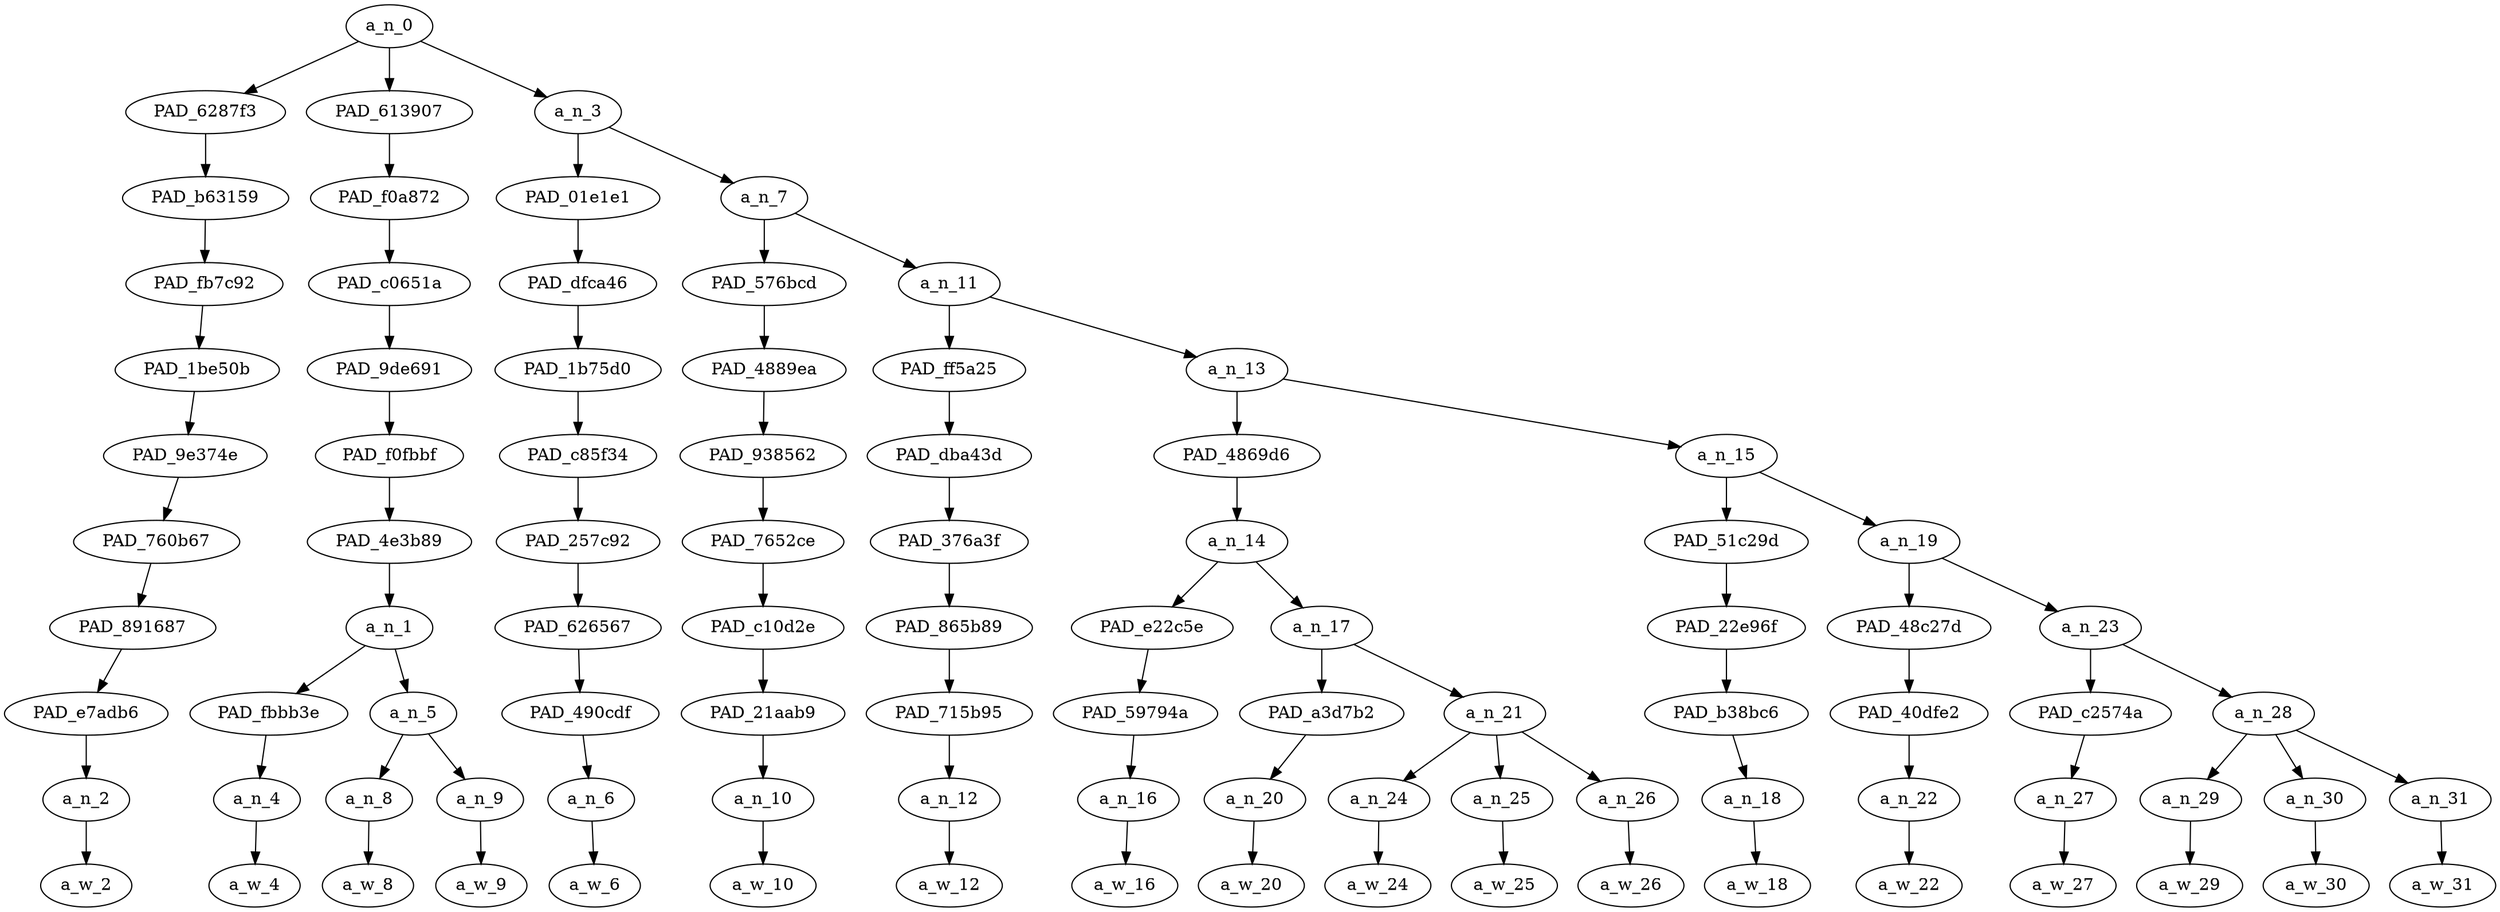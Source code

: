 strict digraph "" {
	a_n_0	[div_dir=-1,
		index=0,
		level=10,
		pos="3.0208333333333335,10!",
		text_span="[0, 1, 2, 3, 4, 5, 6, 7, 8, 9, 10, 11, 12, 13, 14, 15, 16, 17]",
		value=0.99999999];
	PAD_6287f3	[div_dir=1,
		index=1,
		level=9,
		pos="3.0,9!",
		text_span="[3]",
		value=0.02552408];
	a_n_0 -> PAD_6287f3;
	PAD_613907	[div_dir=-1,
		index=0,
		level=9,
		pos="0.75,9!",
		text_span="[0, 1, 2]",
		value=0.16745831];
	a_n_0 -> PAD_613907;
	a_n_3	[div_dir=1,
		index=2,
		level=9,
		pos="5.3125,9!",
		text_span="[4, 5, 6, 7, 8, 9, 10, 11, 12, 13, 14, 15, 16, 17]",
		value=0.80701516];
	a_n_0 -> a_n_3;
	PAD_b63159	[div_dir=1,
		index=1,
		level=8,
		pos="3.0,8!",
		text_span="[3]",
		value=0.02552408];
	PAD_6287f3 -> PAD_b63159;
	PAD_fb7c92	[div_dir=1,
		index=1,
		level=7,
		pos="3.0,7!",
		text_span="[3]",
		value=0.02552408];
	PAD_b63159 -> PAD_fb7c92;
	PAD_1be50b	[div_dir=1,
		index=1,
		level=6,
		pos="3.0,6!",
		text_span="[3]",
		value=0.02552408];
	PAD_fb7c92 -> PAD_1be50b;
	PAD_9e374e	[div_dir=1,
		index=1,
		level=5,
		pos="3.0,5!",
		text_span="[3]",
		value=0.02552408];
	PAD_1be50b -> PAD_9e374e;
	PAD_760b67	[div_dir=1,
		index=1,
		level=4,
		pos="3.0,4!",
		text_span="[3]",
		value=0.02552408];
	PAD_9e374e -> PAD_760b67;
	PAD_891687	[div_dir=1,
		index=1,
		level=3,
		pos="3.0,3!",
		text_span="[3]",
		value=0.02552408];
	PAD_760b67 -> PAD_891687;
	PAD_e7adb6	[div_dir=1,
		index=2,
		level=2,
		pos="3.0,2!",
		text_span="[3]",
		value=0.02552408];
	PAD_891687 -> PAD_e7adb6;
	a_n_2	[div_dir=1,
		index=3,
		level=1,
		pos="3.0,1!",
		text_span="[3]",
		value=0.02552408];
	PAD_e7adb6 -> a_n_2;
	a_w_2	[div_dir=0,
		index=3,
		level=0,
		pos="3,0!",
		text_span="[3]",
		value=and];
	a_n_2 -> a_w_2;
	PAD_f0a872	[div_dir=-1,
		index=0,
		level=8,
		pos="0.75,8!",
		text_span="[0, 1, 2]",
		value=0.16745831];
	PAD_613907 -> PAD_f0a872;
	PAD_c0651a	[div_dir=-1,
		index=0,
		level=7,
		pos="0.75,7!",
		text_span="[0, 1, 2]",
		value=0.16745831];
	PAD_f0a872 -> PAD_c0651a;
	PAD_9de691	[div_dir=-1,
		index=0,
		level=6,
		pos="0.75,6!",
		text_span="[0, 1, 2]",
		value=0.16745831];
	PAD_c0651a -> PAD_9de691;
	PAD_f0fbbf	[div_dir=-1,
		index=0,
		level=5,
		pos="0.75,5!",
		text_span="[0, 1, 2]",
		value=0.16745831];
	PAD_9de691 -> PAD_f0fbbf;
	PAD_4e3b89	[div_dir=-1,
		index=0,
		level=4,
		pos="0.75,4!",
		text_span="[0, 1, 2]",
		value=0.16745831];
	PAD_f0fbbf -> PAD_4e3b89;
	a_n_1	[div_dir=-1,
		index=0,
		level=3,
		pos="0.75,3!",
		text_span="[0, 1, 2]",
		value=0.16745831];
	PAD_4e3b89 -> a_n_1;
	PAD_fbbb3e	[div_dir=-1,
		index=0,
		level=2,
		pos="0.0,2!",
		text_span="[0]",
		value=0.03571885];
	a_n_1 -> PAD_fbbb3e;
	a_n_5	[div_dir=-1,
		index=1,
		level=2,
		pos="1.5,2!",
		text_span="[1, 2]",
		value=0.13158777];
	a_n_1 -> a_n_5;
	a_n_4	[div_dir=-1,
		index=0,
		level=1,
		pos="0.0,1!",
		text_span="[0]",
		value=0.03571885];
	PAD_fbbb3e -> a_n_4;
	a_w_4	[div_dir=0,
		index=0,
		level=0,
		pos="0,0!",
		text_span="[0]",
		value=me];
	a_n_4 -> a_w_4;
	a_n_8	[div_dir=-1,
		index=1,
		level=1,
		pos="1.0,1!",
		text_span="[1]",
		value=0.07000123];
	a_n_5 -> a_n_8;
	a_n_9	[div_dir=-1,
		index=2,
		level=1,
		pos="2.0,1!",
		text_span="[2]",
		value=0.06145996];
	a_n_5 -> a_n_9;
	a_w_8	[div_dir=0,
		index=1,
		level=0,
		pos="1,0!",
		text_span="[1]",
		value=confuses];
	a_n_8 -> a_w_8;
	a_w_9	[div_dir=0,
		index=2,
		level=0,
		pos="2,0!",
		text_span="[2]",
		value=theodore];
	a_n_9 -> a_w_9;
	PAD_01e1e1	[div_dir=-1,
		index=2,
		level=8,
		pos="4.0,8!",
		text_span="[4]",
		value=0.03002244];
	a_n_3 -> PAD_01e1e1;
	a_n_7	[div_dir=1,
		index=3,
		level=8,
		pos="6.625,8!",
		text_span="[5, 6, 7, 8, 9, 10, 11, 12, 13, 14, 15, 16, 17]",
		value=0.77694014];
	a_n_3 -> a_n_7;
	PAD_dfca46	[div_dir=-1,
		index=2,
		level=7,
		pos="4.0,7!",
		text_span="[4]",
		value=0.03002244];
	PAD_01e1e1 -> PAD_dfca46;
	PAD_1b75d0	[div_dir=-1,
		index=2,
		level=6,
		pos="4.0,6!",
		text_span="[4]",
		value=0.03002244];
	PAD_dfca46 -> PAD_1b75d0;
	PAD_c85f34	[div_dir=-1,
		index=2,
		level=5,
		pos="4.0,5!",
		text_span="[4]",
		value=0.03002244];
	PAD_1b75d0 -> PAD_c85f34;
	PAD_257c92	[div_dir=-1,
		index=2,
		level=4,
		pos="4.0,4!",
		text_span="[4]",
		value=0.03002244];
	PAD_c85f34 -> PAD_257c92;
	PAD_626567	[div_dir=-1,
		index=2,
		level=3,
		pos="4.0,3!",
		text_span="[4]",
		value=0.03002244];
	PAD_257c92 -> PAD_626567;
	PAD_490cdf	[div_dir=-1,
		index=3,
		level=2,
		pos="4.0,2!",
		text_span="[4]",
		value=0.03002244];
	PAD_626567 -> PAD_490cdf;
	a_n_6	[div_dir=-1,
		index=4,
		level=1,
		pos="4.0,1!",
		text_span="[4]",
		value=0.03002244];
	PAD_490cdf -> a_n_6;
	a_w_6	[div_dir=0,
		index=4,
		level=0,
		pos="4,0!",
		text_span="[4]",
		value=we];
	a_n_6 -> a_w_6;
	PAD_576bcd	[div_dir=-1,
		index=3,
		level=7,
		pos="5.0,7!",
		text_span="[5]",
		value=0.03558627];
	a_n_7 -> PAD_576bcd;
	a_n_11	[div_dir=1,
		index=4,
		level=7,
		pos="8.25,7!",
		text_span="[6, 7, 8, 9, 10, 11, 12, 13, 14, 15, 16, 17]",
		value=0.74125447];
	a_n_7 -> a_n_11;
	PAD_4889ea	[div_dir=-1,
		index=3,
		level=6,
		pos="5.0,6!",
		text_span="[5]",
		value=0.03558627];
	PAD_576bcd -> PAD_4889ea;
	PAD_938562	[div_dir=-1,
		index=3,
		level=5,
		pos="5.0,5!",
		text_span="[5]",
		value=0.03558627];
	PAD_4889ea -> PAD_938562;
	PAD_7652ce	[div_dir=-1,
		index=3,
		level=4,
		pos="5.0,4!",
		text_span="[5]",
		value=0.03558627];
	PAD_938562 -> PAD_7652ce;
	PAD_c10d2e	[div_dir=-1,
		index=3,
		level=3,
		pos="5.0,3!",
		text_span="[5]",
		value=0.03558627];
	PAD_7652ce -> PAD_c10d2e;
	PAD_21aab9	[div_dir=-1,
		index=4,
		level=2,
		pos="5.0,2!",
		text_span="[5]",
		value=0.03558627];
	PAD_c10d2e -> PAD_21aab9;
	a_n_10	[div_dir=-1,
		index=5,
		level=1,
		pos="5.0,1!",
		text_span="[5]",
		value=0.03558627];
	PAD_21aab9 -> a_n_10;
	a_w_10	[div_dir=0,
		index=5,
		level=0,
		pos="5,0!",
		text_span="[5]",
		value=might];
	a_n_10 -> a_w_10;
	PAD_ff5a25	[div_dir=-1,
		index=4,
		level=6,
		pos="6.0,6!",
		text_span="[6]",
		value=0.03783965];
	a_n_11 -> PAD_ff5a25;
	a_n_13	[div_dir=1,
		index=5,
		level=6,
		pos="10.5,6!",
		text_span="[7, 8, 9, 10, 11, 12, 13, 14, 15, 16, 17]",
		value=0.70329256];
	a_n_11 -> a_n_13;
	PAD_dba43d	[div_dir=-1,
		index=4,
		level=5,
		pos="6.0,5!",
		text_span="[6]",
		value=0.03783965];
	PAD_ff5a25 -> PAD_dba43d;
	PAD_376a3f	[div_dir=-1,
		index=4,
		level=4,
		pos="6.0,4!",
		text_span="[6]",
		value=0.03783965];
	PAD_dba43d -> PAD_376a3f;
	PAD_865b89	[div_dir=-1,
		index=4,
		level=3,
		pos="6.0,3!",
		text_span="[6]",
		value=0.03783965];
	PAD_376a3f -> PAD_865b89;
	PAD_715b95	[div_dir=-1,
		index=5,
		level=2,
		pos="6.0,2!",
		text_span="[6]",
		value=0.03783965];
	PAD_865b89 -> PAD_715b95;
	a_n_12	[div_dir=-1,
		index=6,
		level=1,
		pos="6.0,1!",
		text_span="[6]",
		value=0.03783965];
	PAD_715b95 -> a_n_12;
	a_w_12	[div_dir=0,
		index=6,
		level=0,
		pos="6,0!",
		text_span="[6]",
		value=watch];
	a_n_12 -> a_w_12;
	PAD_4869d6	[div_dir=1,
		index=5,
		level=5,
		pos="8.0,5!",
		text_span="[7, 8, 9, 10, 11]",
		value=0.39136259];
	a_n_13 -> PAD_4869d6;
	a_n_15	[div_dir=1,
		index=6,
		level=5,
		pos="13.0,5!",
		text_span="[12, 13, 14, 15, 16, 17]",
		value=0.31176243];
	a_n_13 -> a_n_15;
	a_n_14	[div_dir=1,
		index=5,
		level=4,
		pos="8.0,4!",
		text_span="[7, 8, 9, 10, 11]",
		value=0.39136259];
	PAD_4869d6 -> a_n_14;
	PAD_e22c5e	[div_dir=1,
		index=5,
		level=3,
		pos="7.0,3!",
		text_span="[7]",
		value=0.04912261];
	a_n_14 -> PAD_e22c5e;
	a_n_17	[div_dir=1,
		index=6,
		level=3,
		pos="9.0,3!",
		text_span="[8, 9, 10, 11]",
		value=0.34203950];
	a_n_14 -> a_n_17;
	PAD_59794a	[div_dir=1,
		index=6,
		level=2,
		pos="7.0,2!",
		text_span="[7]",
		value=0.04912261];
	PAD_e22c5e -> PAD_59794a;
	a_n_16	[div_dir=1,
		index=7,
		level=1,
		pos="7.0,1!",
		text_span="[7]",
		value=0.04912261];
	PAD_59794a -> a_n_16;
	a_w_16	[div_dir=0,
		index=7,
		level=0,
		pos="7,0!",
		text_span="[7]",
		value=game];
	a_n_16 -> a_w_16;
	PAD_a3d7b2	[div_dir=1,
		index=7,
		level=2,
		pos="8.0,2!",
		text_span="[8]",
		value=0.02982356];
	a_n_17 -> PAD_a3d7b2;
	a_n_21	[div_dir=1,
		index=8,
		level=2,
		pos="10.0,2!",
		text_span="[9, 10, 11]",
		value=0.31201710];
	a_n_17 -> a_n_21;
	a_n_20	[div_dir=1,
		index=8,
		level=1,
		pos="8.0,1!",
		text_span="[8]",
		value=0.02982356];
	PAD_a3d7b2 -> a_n_20;
	a_w_20	[div_dir=0,
		index=8,
		level=0,
		pos="8,0!",
		text_span="[8]",
		value=of];
	a_n_20 -> a_w_20;
	a_n_24	[div_dir=1,
		index=9,
		level=1,
		pos="9.0,1!",
		text_span="[9]",
		value=0.05312812];
	a_n_21 -> a_n_24;
	a_n_25	[div_dir=-1,
		index=10,
		level=1,
		pos="10.0,1!",
		text_span="[10]",
		value=0.16799264];
	a_n_21 -> a_n_25;
	a_n_26	[div_dir=1,
		index=11,
		level=1,
		pos="11.0,1!",
		text_span="[11]",
		value=0.09071789];
	a_n_21 -> a_n_26;
	a_w_24	[div_dir=0,
		index=9,
		level=0,
		pos="9,0!",
		text_span="[9]",
		value=his];
	a_n_24 -> a_w_24;
	a_w_25	[div_dir=0,
		index=10,
		level=0,
		pos="10,0!",
		text_span="[10]",
		value=muslim];
	a_n_25 -> a_w_25;
	a_w_26	[div_dir=0,
		index=11,
		level=0,
		pos="11,0!",
		text_span="[11]",
		value=ban];
	a_n_26 -> a_w_26;
	PAD_51c29d	[div_dir=-1,
		index=6,
		level=4,
		pos="12.0,4!",
		text_span="[12]",
		value=0.05314568];
	a_n_15 -> PAD_51c29d;
	a_n_19	[div_dir=1,
		index=7,
		level=4,
		pos="14.0,4!",
		text_span="[13, 14, 15, 16, 17]",
		value=0.25857293];
	a_n_15 -> a_n_19;
	PAD_22e96f	[div_dir=-1,
		index=7,
		level=3,
		pos="12.0,3!",
		text_span="[12]",
		value=0.05314568];
	PAD_51c29d -> PAD_22e96f;
	PAD_b38bc6	[div_dir=-1,
		index=9,
		level=2,
		pos="12.0,2!",
		text_span="[12]",
		value=0.05314568];
	PAD_22e96f -> PAD_b38bc6;
	a_n_18	[div_dir=-1,
		index=12,
		level=1,
		pos="12.0,1!",
		text_span="[12]",
		value=0.05314568];
	PAD_b38bc6 -> a_n_18;
	a_w_18	[div_dir=0,
		index=12,
		level=0,
		pos="12,0!",
		text_span="[12]",
		value=got];
	a_n_18 -> a_w_18;
	PAD_48c27d	[div_dir=1,
		index=8,
		level=3,
		pos="13.0,3!",
		text_span="[13]",
		value=0.06320612];
	a_n_19 -> PAD_48c27d;
	a_n_23	[div_dir=1,
		index=9,
		level=3,
		pos="15.0,3!",
		text_span="[14, 15, 16, 17]",
		value=0.19526560];
	a_n_19 -> a_n_23;
	PAD_40dfe2	[div_dir=1,
		index=10,
		level=2,
		pos="13.0,2!",
		text_span="[13]",
		value=0.06320612];
	PAD_48c27d -> PAD_40dfe2;
	a_n_22	[div_dir=1,
		index=13,
		level=1,
		pos="13.0,1!",
		text_span="[13]",
		value=0.06320612];
	PAD_40dfe2 -> a_n_22;
	a_w_22	[div_dir=0,
		index=13,
		level=0,
		pos="13,0!",
		text_span="[13]",
		value=blocked];
	a_n_22 -> a_w_22;
	PAD_c2574a	[div_dir=1,
		index=11,
		level=2,
		pos="14.0,2!",
		text_span="[14]",
		value=0.02837938];
	a_n_23 -> PAD_c2574a;
	a_n_28	[div_dir=1,
		index=12,
		level=2,
		pos="16.0,2!",
		text_span="[15, 16, 17]",
		value=0.16680001];
	a_n_23 -> a_n_28;
	a_n_27	[div_dir=1,
		index=14,
		level=1,
		pos="14.0,1!",
		text_span="[14]",
		value=0.02837938];
	PAD_c2574a -> a_n_27;
	a_w_27	[div_dir=0,
		index=14,
		level=0,
		pos="14,0!",
		text_span="[14]",
		value=by];
	a_n_27 -> a_w_27;
	a_n_29	[div_dir=-1,
		index=15,
		level=1,
		pos="15.0,1!",
		text_span="[15]",
		value=0.02574764];
	a_n_28 -> a_n_29;
	a_n_30	[div_dir=-1,
		index=16,
		level=1,
		pos="16.0,1!",
		text_span="[16]",
		value=0.05591469];
	a_n_28 -> a_n_30;
	a_n_31	[div_dir=1,
		index=17,
		level=1,
		pos="17.0,1!",
		text_span="[17]",
		value=0.08507555];
	a_n_28 -> a_n_31;
	a_w_29	[div_dir=0,
		index=15,
		level=0,
		pos="15,0!",
		text_span="[15]",
		value=a];
	a_n_29 -> a_w_29;
	a_w_30	[div_dir=0,
		index=16,
		level=0,
		pos="16,0!",
		text_span="[16]",
		value=nice];
	a_n_30 -> a_w_30;
	a_w_31	[div_dir=0,
		index=17,
		level=0,
		pos="17,0!",
		text_span="[17]",
		value=meal];
	a_n_31 -> a_w_31;
}
